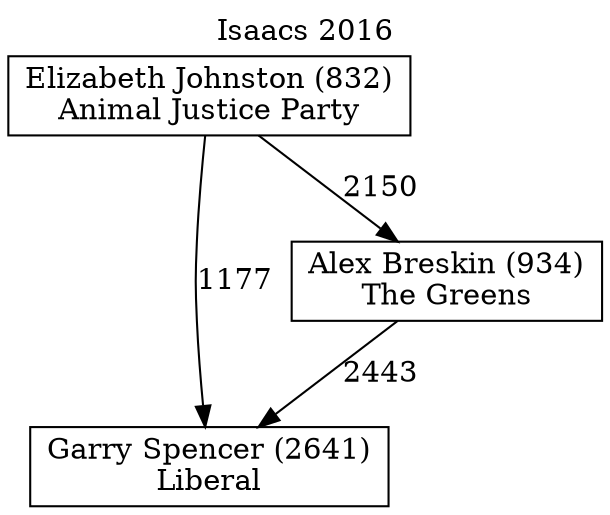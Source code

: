 // House preference flow
digraph "Garry Spencer (2641)_Isaacs_2016" {
	graph [label="Isaacs 2016" labelloc=t mclimit=10]
	node [shape=box]
	"Elizabeth Johnston (832)" [label="Elizabeth Johnston (832)
Animal Justice Party"]
	"Garry Spencer (2641)" [label="Garry Spencer (2641)
Liberal"]
	"Alex Breskin (934)" [label="Alex Breskin (934)
The Greens"]
	"Elizabeth Johnston (832)" -> "Alex Breskin (934)" [label=2150]
	"Alex Breskin (934)" -> "Garry Spencer (2641)" [label=2443]
	"Elizabeth Johnston (832)" -> "Garry Spencer (2641)" [label=1177]
}
